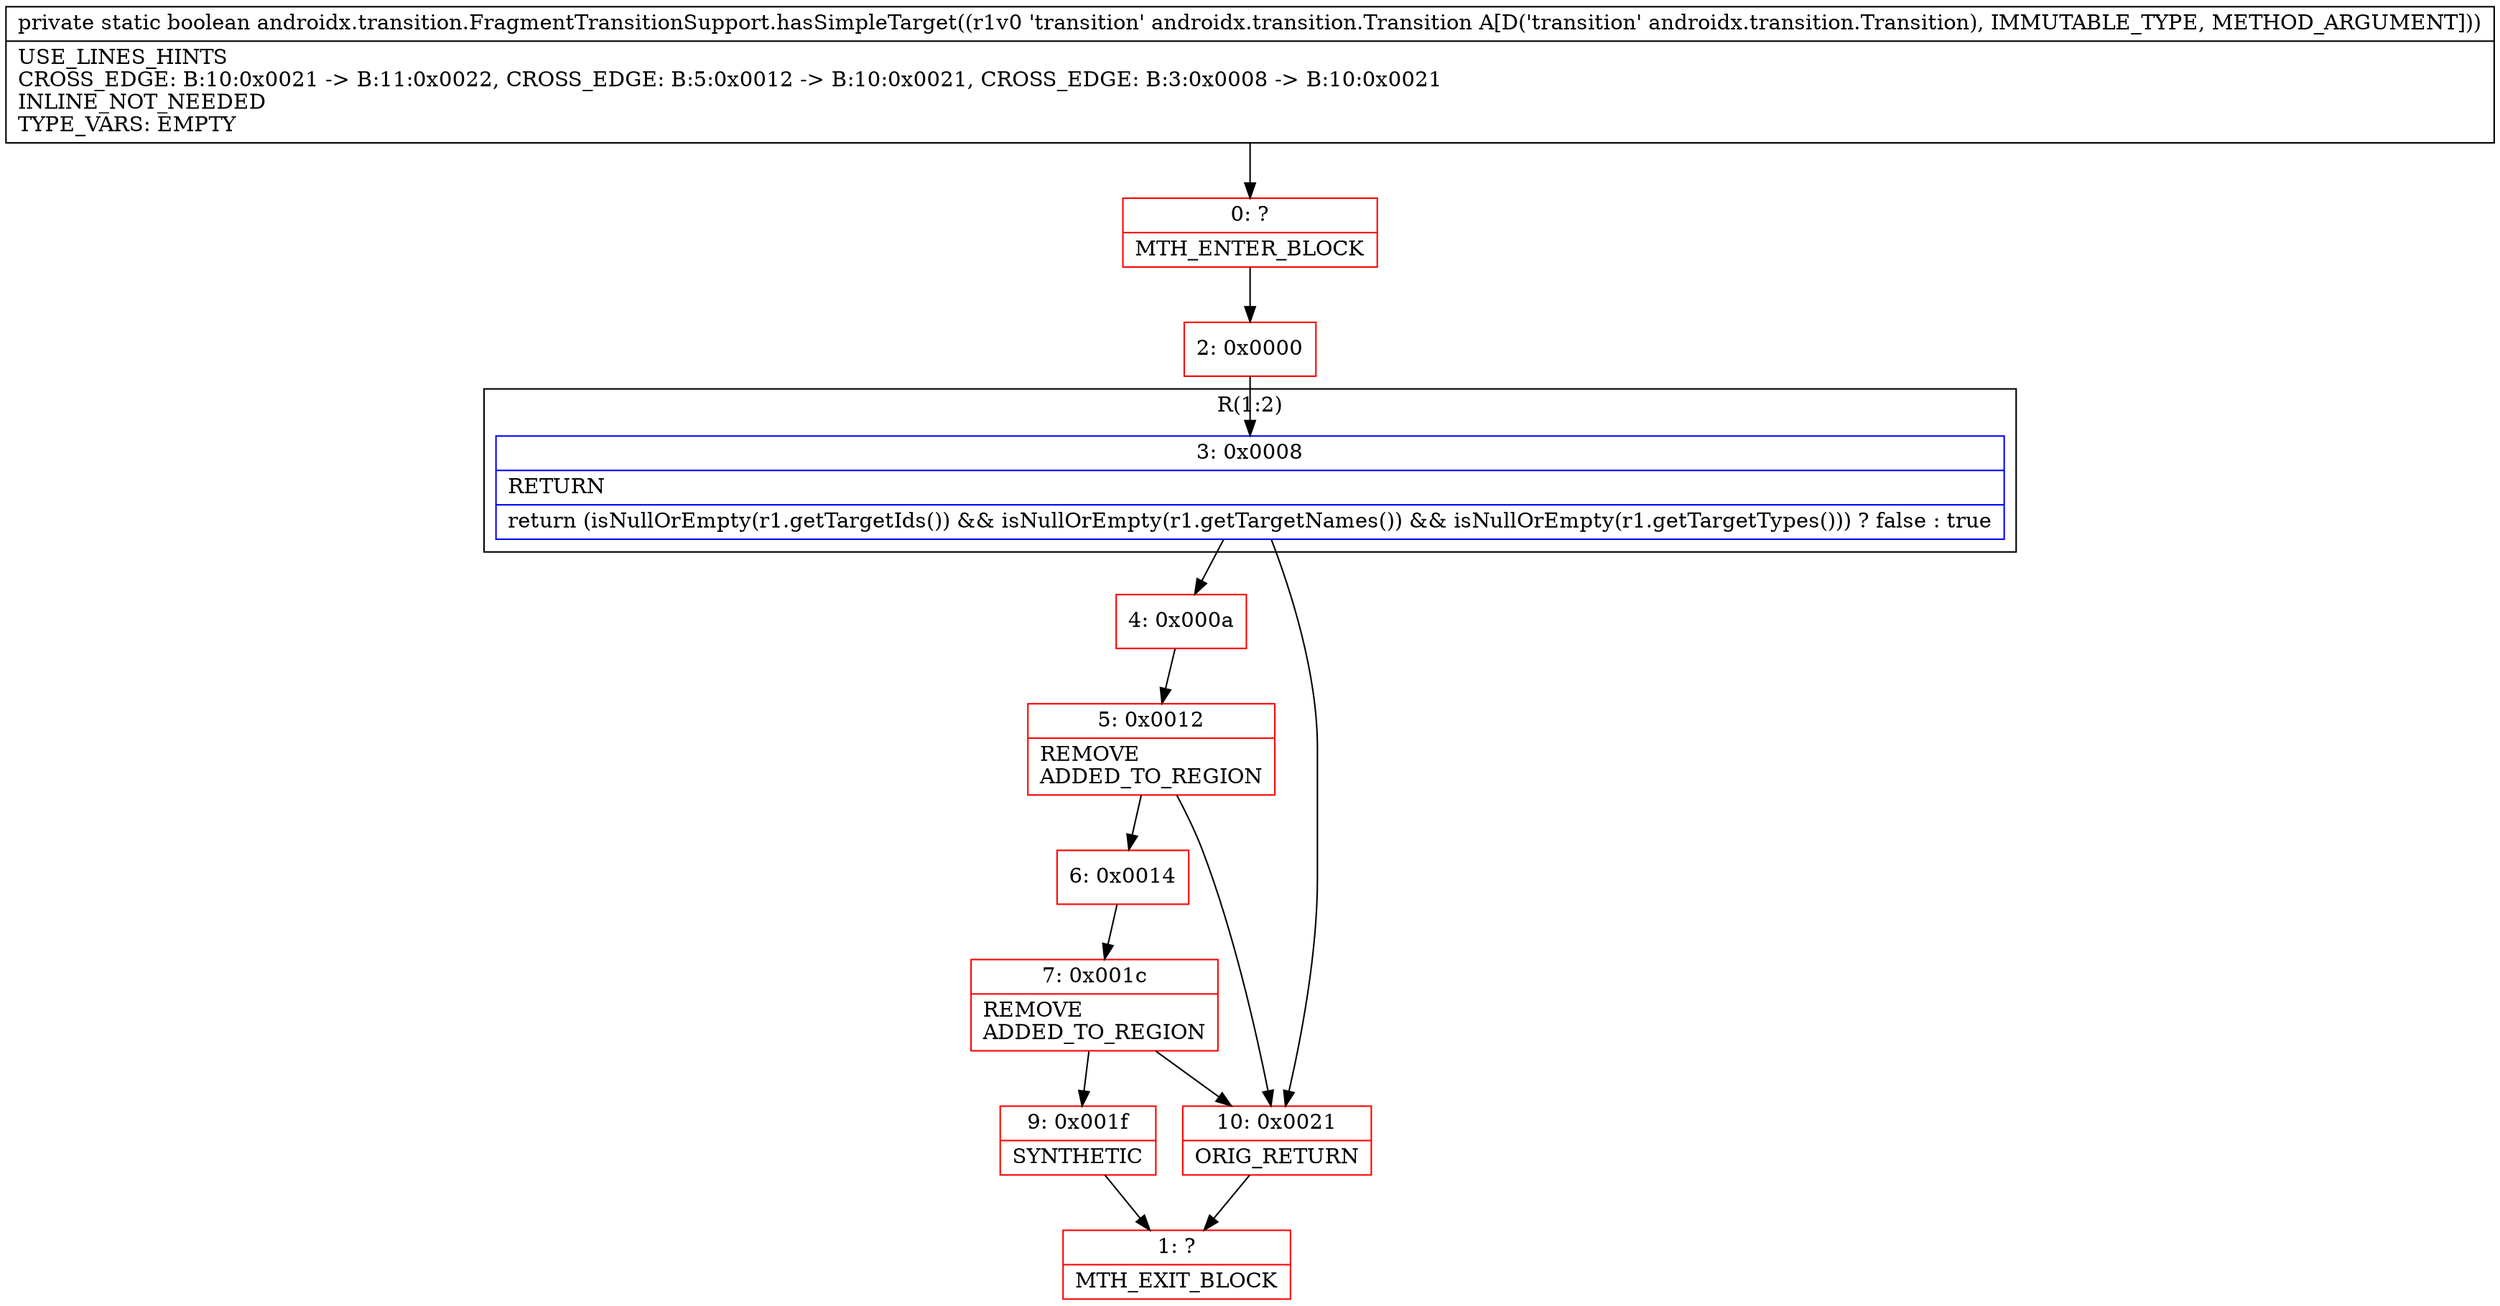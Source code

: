 digraph "CFG forandroidx.transition.FragmentTransitionSupport.hasSimpleTarget(Landroidx\/transition\/Transition;)Z" {
subgraph cluster_Region_1424036338 {
label = "R(1:2)";
node [shape=record,color=blue];
Node_3 [shape=record,label="{3\:\ 0x0008|RETURN\l|return (isNullOrEmpty(r1.getTargetIds()) && isNullOrEmpty(r1.getTargetNames()) && isNullOrEmpty(r1.getTargetTypes())) ? false : true\l}"];
}
Node_0 [shape=record,color=red,label="{0\:\ ?|MTH_ENTER_BLOCK\l}"];
Node_2 [shape=record,color=red,label="{2\:\ 0x0000}"];
Node_4 [shape=record,color=red,label="{4\:\ 0x000a}"];
Node_5 [shape=record,color=red,label="{5\:\ 0x0012|REMOVE\lADDED_TO_REGION\l}"];
Node_6 [shape=record,color=red,label="{6\:\ 0x0014}"];
Node_7 [shape=record,color=red,label="{7\:\ 0x001c|REMOVE\lADDED_TO_REGION\l}"];
Node_9 [shape=record,color=red,label="{9\:\ 0x001f|SYNTHETIC\l}"];
Node_1 [shape=record,color=red,label="{1\:\ ?|MTH_EXIT_BLOCK\l}"];
Node_10 [shape=record,color=red,label="{10\:\ 0x0021|ORIG_RETURN\l}"];
MethodNode[shape=record,label="{private static boolean androidx.transition.FragmentTransitionSupport.hasSimpleTarget((r1v0 'transition' androidx.transition.Transition A[D('transition' androidx.transition.Transition), IMMUTABLE_TYPE, METHOD_ARGUMENT]))  | USE_LINES_HINTS\lCROSS_EDGE: B:10:0x0021 \-\> B:11:0x0022, CROSS_EDGE: B:5:0x0012 \-\> B:10:0x0021, CROSS_EDGE: B:3:0x0008 \-\> B:10:0x0021\lINLINE_NOT_NEEDED\lTYPE_VARS: EMPTY\l}"];
MethodNode -> Node_0;Node_3 -> Node_4;
Node_3 -> Node_10;
Node_0 -> Node_2;
Node_2 -> Node_3;
Node_4 -> Node_5;
Node_5 -> Node_6;
Node_5 -> Node_10;
Node_6 -> Node_7;
Node_7 -> Node_9;
Node_7 -> Node_10;
Node_9 -> Node_1;
Node_10 -> Node_1;
}

